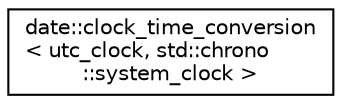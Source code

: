 digraph "Graphical Class Hierarchy"
{
 // LATEX_PDF_SIZE
  edge [fontname="Helvetica",fontsize="10",labelfontname="Helvetica",labelfontsize="10"];
  node [fontname="Helvetica",fontsize="10",shape=record];
  rankdir="LR";
  Node0 [label="date::clock_time_conversion\l\< utc_clock, std::chrono\l::system_clock \>",height=0.2,width=0.4,color="black", fillcolor="white", style="filled",URL="$structdate_1_1clock__time__conversion_3_01utc__clock_00_01std_1_1chrono_1_1system__clock_01_4.html",tooltip=" "];
}
